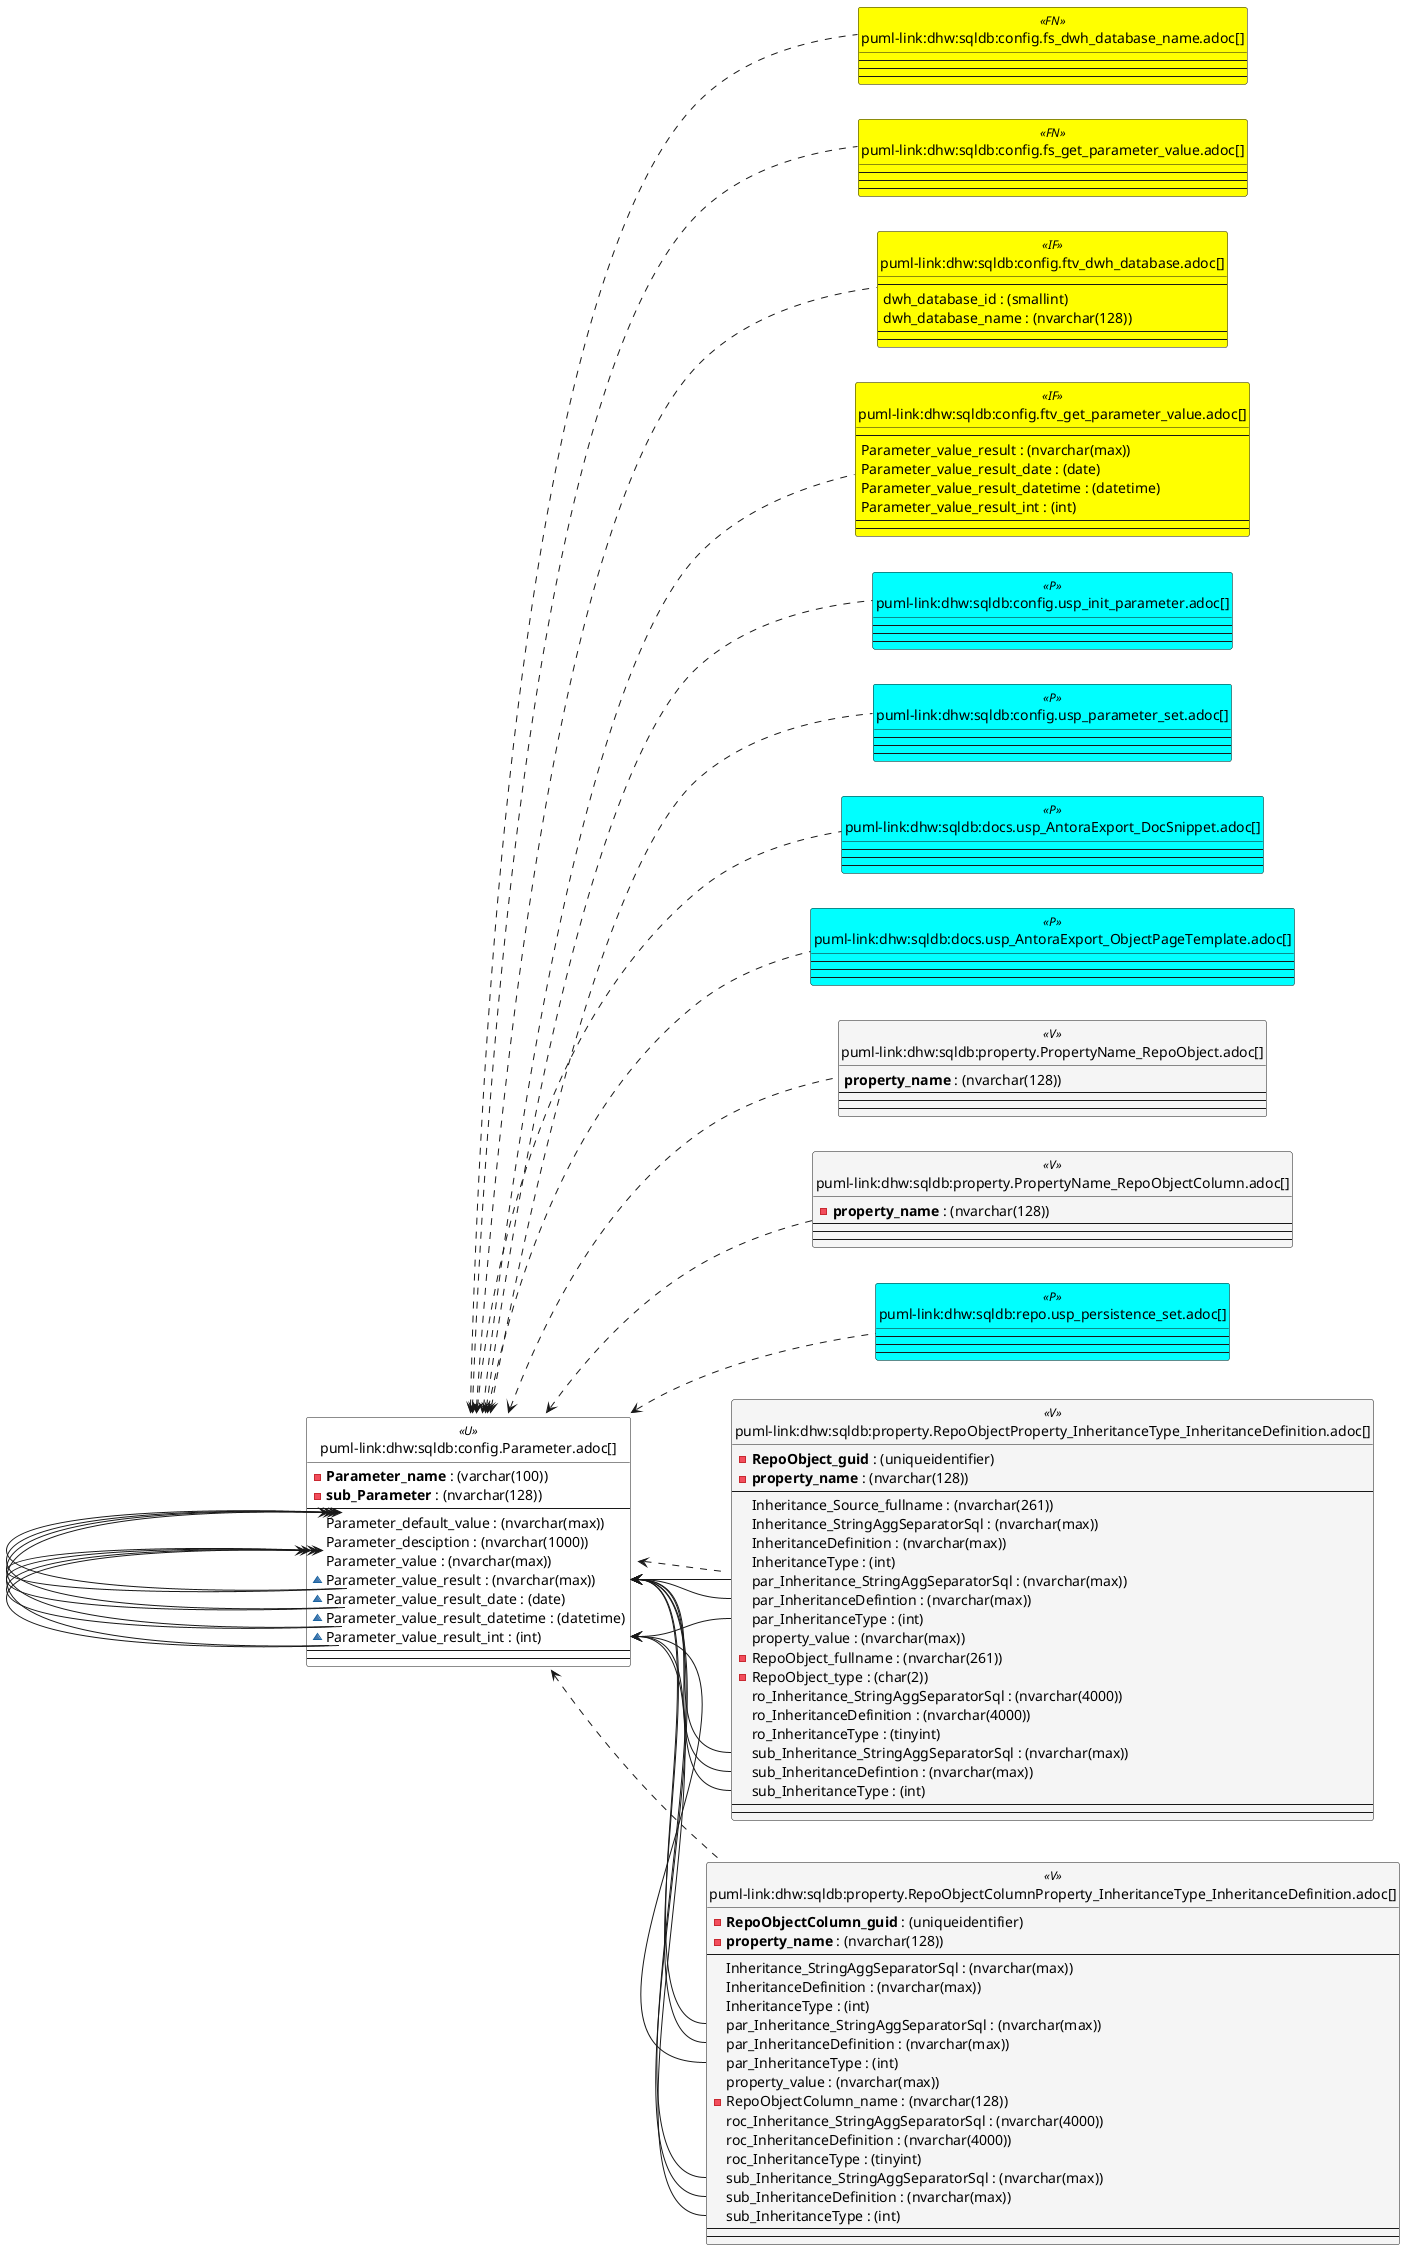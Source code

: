 @startuml
left to right direction
'top to bottom direction
hide circle
'avoide "." issues:
set namespaceSeparator none


skinparam class {
  BackgroundColor White
  BackgroundColor<<FN>> Yellow
  BackgroundColor<<FS>> Yellow
  BackgroundColor<<FT>> LightGray
  BackgroundColor<<IF>> Yellow
  BackgroundColor<<IS>> Yellow
  BackgroundColor<<P>> Aqua
  BackgroundColor<<PC>> Aqua
  BackgroundColor<<SN>> Yellow
  BackgroundColor<<SO>> SlateBlue
  BackgroundColor<<TF>> LightGray
  BackgroundColor<<TR>> Tomato
  BackgroundColor<<U>> White
  BackgroundColor<<V>> WhiteSmoke
  BackgroundColor<<X>> Aqua
  BackgroundColor<<external>> AliceBlue
}


entity "puml-link:dhw:sqldb:config.fs_dwh_database_name.adoc[]" as config.fs_dwh_database_name << FN >> {
  --
  --
  --
}

entity "puml-link:dhw:sqldb:config.fs_get_parameter_value.adoc[]" as config.fs_get_parameter_value << FN >> {
  --
  --
  --
}

entity "puml-link:dhw:sqldb:config.ftv_dwh_database.adoc[]" as config.ftv_dwh_database << IF >> {
  --
  dwh_database_id : (smallint)
  dwh_database_name : (nvarchar(128))
  --
  --
}

entity "puml-link:dhw:sqldb:config.ftv_get_parameter_value.adoc[]" as config.ftv_get_parameter_value << IF >> {
  --
  Parameter_value_result : (nvarchar(max))
  Parameter_value_result_date : (date)
  Parameter_value_result_datetime : (datetime)
  Parameter_value_result_int : (int)
  --
  --
}

entity "puml-link:dhw:sqldb:config.Parameter.adoc[]" as config.Parameter << U >> {
  - **Parameter_name** : (varchar(100))
  - **sub_Parameter** : (nvarchar(128))
  --
  Parameter_default_value : (nvarchar(max))
  Parameter_desciption : (nvarchar(1000))
  Parameter_value : (nvarchar(max))
  ~ Parameter_value_result : (nvarchar(max))
  ~ Parameter_value_result_date : (date)
  ~ Parameter_value_result_datetime : (datetime)
  ~ Parameter_value_result_int : (int)
  --
  --
}

entity "puml-link:dhw:sqldb:config.usp_init_parameter.adoc[]" as config.usp_init_parameter << P >> {
  --
  --
  --
}

entity "puml-link:dhw:sqldb:config.usp_parameter_set.adoc[]" as config.usp_parameter_set << P >> {
  --
  --
  --
}

entity "puml-link:dhw:sqldb:docs.usp_AntoraExport_DocSnippet.adoc[]" as docs.usp_AntoraExport_DocSnippet << P >> {
  --
  --
  --
}

entity "puml-link:dhw:sqldb:docs.usp_AntoraExport_ObjectPageTemplate.adoc[]" as docs.usp_AntoraExport_ObjectPageTemplate << P >> {
  --
  --
  --
}

entity "puml-link:dhw:sqldb:property.PropertyName_RepoObject.adoc[]" as property.PropertyName_RepoObject << V >> {
  **property_name** : (nvarchar(128))
  --
  --
  --
}

entity "puml-link:dhw:sqldb:property.PropertyName_RepoObjectColumn.adoc[]" as property.PropertyName_RepoObjectColumn << V >> {
  - **property_name** : (nvarchar(128))
  --
  --
  --
}

entity "puml-link:dhw:sqldb:property.RepoObjectColumnProperty_InheritanceType_InheritanceDefinition.adoc[]" as property.RepoObjectColumnProperty_InheritanceType_InheritanceDefinition << V >> {
  - **RepoObjectColumn_guid** : (uniqueidentifier)
  - **property_name** : (nvarchar(128))
  --
  Inheritance_StringAggSeparatorSql : (nvarchar(max))
  InheritanceDefinition : (nvarchar(max))
  InheritanceType : (int)
  par_Inheritance_StringAggSeparatorSql : (nvarchar(max))
  par_InheritanceDefinition : (nvarchar(max))
  par_InheritanceType : (int)
  property_value : (nvarchar(max))
  - RepoObjectColumn_name : (nvarchar(128))
  roc_Inheritance_StringAggSeparatorSql : (nvarchar(4000))
  roc_InheritanceDefinition : (nvarchar(4000))
  roc_InheritanceType : (tinyint)
  sub_Inheritance_StringAggSeparatorSql : (nvarchar(max))
  sub_InheritanceDefinition : (nvarchar(max))
  sub_InheritanceType : (int)
  --
  --
}

entity "puml-link:dhw:sqldb:property.RepoObjectProperty_InheritanceType_InheritanceDefinition.adoc[]" as property.RepoObjectProperty_InheritanceType_InheritanceDefinition << V >> {
  - **RepoObject_guid** : (uniqueidentifier)
  - **property_name** : (nvarchar(128))
  --
  Inheritance_Source_fullname : (nvarchar(261))
  Inheritance_StringAggSeparatorSql : (nvarchar(max))
  InheritanceDefinition : (nvarchar(max))
  InheritanceType : (int)
  par_Inheritance_StringAggSeparatorSql : (nvarchar(max))
  par_InheritanceDefintion : (nvarchar(max))
  par_InheritanceType : (int)
  property_value : (nvarchar(max))
  - RepoObject_fullname : (nvarchar(261))
  - RepoObject_type : (char(2))
  ro_Inheritance_StringAggSeparatorSql : (nvarchar(4000))
  ro_InheritanceDefinition : (nvarchar(4000))
  ro_InheritanceType : (tinyint)
  sub_Inheritance_StringAggSeparatorSql : (nvarchar(max))
  sub_InheritanceDefintion : (nvarchar(max))
  sub_InheritanceType : (int)
  --
  --
}

entity "puml-link:dhw:sqldb:repo.usp_persistence_set.adoc[]" as repo.usp_persistence_set << P >> {
  --
  --
  --
}

config.Parameter <.. config.fs_get_parameter_value
config.Parameter <.. config.ftv_dwh_database
config.Parameter <.. config.fs_dwh_database_name
config.Parameter <.. config.ftv_get_parameter_value
config.Parameter <.. config.usp_init_parameter
config.Parameter <.. config.usp_parameter_set
config.Parameter <.. repo.usp_persistence_set
config.Parameter <.. property.PropertyName_RepoObject
config.Parameter <.. property.PropertyName_RepoObjectColumn
config.Parameter <.. property.RepoObjectProperty_InheritanceType_InheritanceDefinition
config.Parameter <.. property.RepoObjectColumnProperty_InheritanceType_InheritanceDefinition
config.Parameter <.. docs.usp_AntoraExport_ObjectPageTemplate
config.Parameter <.. docs.usp_AntoraExport_DocSnippet
"config.Parameter::Parameter_default_value" <-- "config.Parameter::Parameter_value_result"
"config.Parameter::Parameter_default_value" <-- "config.Parameter::Parameter_value_result_int"
"config.Parameter::Parameter_default_value" <-- "config.Parameter::Parameter_value_result_date"
"config.Parameter::Parameter_default_value" <-- "config.Parameter::Parameter_value_result_datetime"
"config.Parameter::Parameter_value" <-- "config.Parameter::Parameter_value_result"
"config.Parameter::Parameter_value" <-- "config.Parameter::Parameter_value_result_int"
"config.Parameter::Parameter_value" <-- "config.Parameter::Parameter_value_result_date"
"config.Parameter::Parameter_value" <-- "config.Parameter::Parameter_value_result_datetime"
"config.Parameter::Parameter_value_result" <-- "property.RepoObjectProperty_InheritanceType_InheritanceDefinition::sub_InheritanceDefintion"
"config.Parameter::Parameter_value_result" <-- "property.RepoObjectProperty_InheritanceType_InheritanceDefinition::par_InheritanceDefintion"
"config.Parameter::Parameter_value_result" <-- "property.RepoObjectProperty_InheritanceType_InheritanceDefinition::sub_Inheritance_StringAggSeparatorSql"
"config.Parameter::Parameter_value_result" <-- "property.RepoObjectProperty_InheritanceType_InheritanceDefinition::par_Inheritance_StringAggSeparatorSql"
"config.Parameter::Parameter_value_result" <-- "property.RepoObjectColumnProperty_InheritanceType_InheritanceDefinition::sub_InheritanceDefinition"
"config.Parameter::Parameter_value_result" <-- "property.RepoObjectColumnProperty_InheritanceType_InheritanceDefinition::par_InheritanceDefinition"
"config.Parameter::Parameter_value_result" <-- "property.RepoObjectColumnProperty_InheritanceType_InheritanceDefinition::sub_Inheritance_StringAggSeparatorSql"
"config.Parameter::Parameter_value_result" <-- "property.RepoObjectColumnProperty_InheritanceType_InheritanceDefinition::par_Inheritance_StringAggSeparatorSql"
"config.Parameter::Parameter_value_result_int" <-- "property.RepoObjectProperty_InheritanceType_InheritanceDefinition::sub_InheritanceType"
"config.Parameter::Parameter_value_result_int" <-- "property.RepoObjectProperty_InheritanceType_InheritanceDefinition::par_InheritanceType"
"config.Parameter::Parameter_value_result_int" <-- "property.RepoObjectColumnProperty_InheritanceType_InheritanceDefinition::sub_InheritanceType"
"config.Parameter::Parameter_value_result_int" <-- "property.RepoObjectColumnProperty_InheritanceType_InheritanceDefinition::par_InheritanceType"
@enduml

